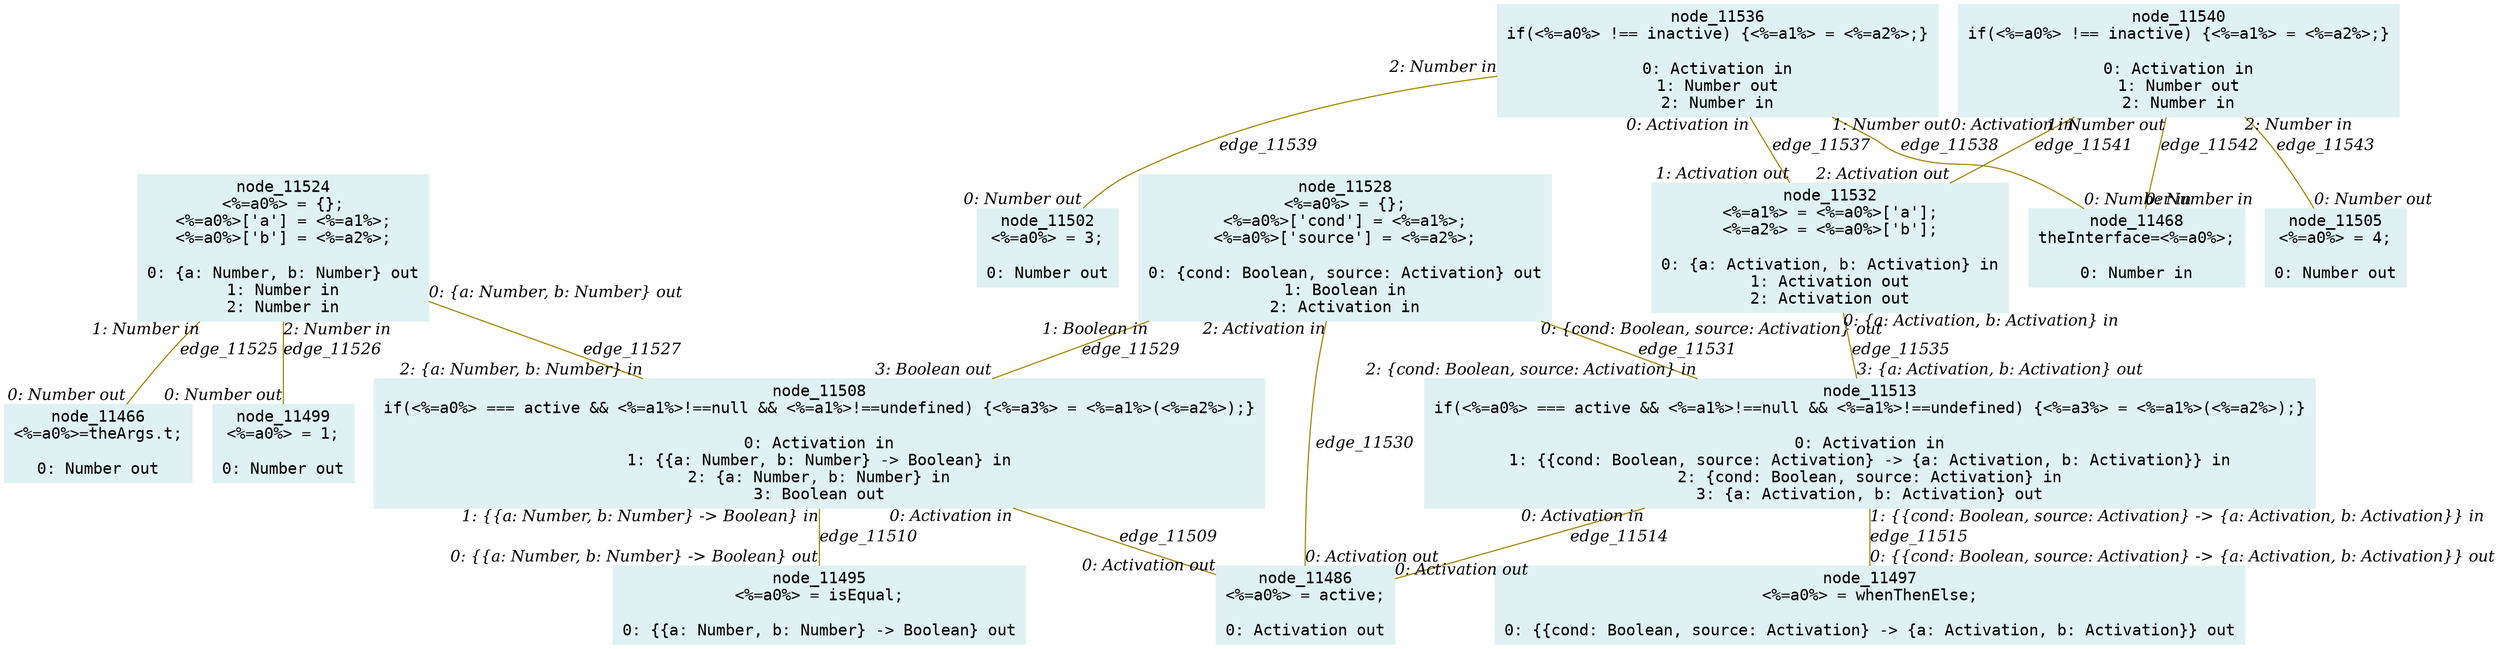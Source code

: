 digraph g{node_11466 [shape="box", style="filled", color="#dff1f2", fontname="Courier", label="node_11466
<%=a0%>=theArgs.t;

0: Number out" ]
node_11468 [shape="box", style="filled", color="#dff1f2", fontname="Courier", label="node_11468
theInterface=<%=a0%>;

0: Number in" ]
node_11486 [shape="box", style="filled", color="#dff1f2", fontname="Courier", label="node_11486
<%=a0%> = active;

0: Activation out" ]
node_11495 [shape="box", style="filled", color="#dff1f2", fontname="Courier", label="node_11495
<%=a0%> = isEqual;

0: {{a: Number, b: Number} -> Boolean} out" ]
node_11497 [shape="box", style="filled", color="#dff1f2", fontname="Courier", label="node_11497
<%=a0%> = whenThenElse;

0: {{cond: Boolean, source: Activation} -> {a: Activation, b: Activation}} out" ]
node_11499 [shape="box", style="filled", color="#dff1f2", fontname="Courier", label="node_11499
<%=a0%> = 1;

0: Number out" ]
node_11502 [shape="box", style="filled", color="#dff1f2", fontname="Courier", label="node_11502
<%=a0%> = 3;

0: Number out" ]
node_11505 [shape="box", style="filled", color="#dff1f2", fontname="Courier", label="node_11505
<%=a0%> = 4;

0: Number out" ]
node_11508 [shape="box", style="filled", color="#dff1f2", fontname="Courier", label="node_11508
if(<%=a0%> === active && <%=a1%>!==null && <%=a1%>!==undefined) {<%=a3%> = <%=a1%>(<%=a2%>);}

0: Activation in
1: {{a: Number, b: Number} -> Boolean} in
2: {a: Number, b: Number} in
3: Boolean out" ]
node_11513 [shape="box", style="filled", color="#dff1f2", fontname="Courier", label="node_11513
if(<%=a0%> === active && <%=a1%>!==null && <%=a1%>!==undefined) {<%=a3%> = <%=a1%>(<%=a2%>);}

0: Activation in
1: {{cond: Boolean, source: Activation} -> {a: Activation, b: Activation}} in
2: {cond: Boolean, source: Activation} in
3: {a: Activation, b: Activation} out" ]
node_11524 [shape="box", style="filled", color="#dff1f2", fontname="Courier", label="node_11524
<%=a0%> = {};
<%=a0%>['a'] = <%=a1%>;
<%=a0%>['b'] = <%=a2%>;

0: {a: Number, b: Number} out
1: Number in
2: Number in" ]
node_11528 [shape="box", style="filled", color="#dff1f2", fontname="Courier", label="node_11528
<%=a0%> = {};
<%=a0%>['cond'] = <%=a1%>;
<%=a0%>['source'] = <%=a2%>;

0: {cond: Boolean, source: Activation} out
1: Boolean in
2: Activation in" ]
node_11532 [shape="box", style="filled", color="#dff1f2", fontname="Courier", label="node_11532
<%=a1%> = <%=a0%>['a'];
<%=a2%> = <%=a0%>['b'];

0: {a: Activation, b: Activation} in
1: Activation out
2: Activation out" ]
node_11536 [shape="box", style="filled", color="#dff1f2", fontname="Courier", label="node_11536
if(<%=a0%> !== inactive) {<%=a1%> = <%=a2%>;}

0: Activation in
1: Number out
2: Number in" ]
node_11540 [shape="box", style="filled", color="#dff1f2", fontname="Courier", label="node_11540
if(<%=a0%> !== inactive) {<%=a1%> = <%=a2%>;}

0: Activation in
1: Number out
2: Number in" ]
node_11508 -> node_11486 [dir=none, arrowHead=none, fontname="Times-Italic", arrowsize=1, color="#9d8400", label="edge_11509",  headlabel="0: Activation out", taillabel="0: Activation in" ]
node_11508 -> node_11495 [dir=none, arrowHead=none, fontname="Times-Italic", arrowsize=1, color="#9d8400", label="edge_11510",  headlabel="0: {{a: Number, b: Number} -> Boolean} out", taillabel="1: {{a: Number, b: Number} -> Boolean} in" ]
node_11513 -> node_11486 [dir=none, arrowHead=none, fontname="Times-Italic", arrowsize=1, color="#9d8400", label="edge_11514",  headlabel="0: Activation out", taillabel="0: Activation in" ]
node_11513 -> node_11497 [dir=none, arrowHead=none, fontname="Times-Italic", arrowsize=1, color="#9d8400", label="edge_11515",  headlabel="0: {{cond: Boolean, source: Activation} -> {a: Activation, b: Activation}} out", taillabel="1: {{cond: Boolean, source: Activation} -> {a: Activation, b: Activation}} in" ]
node_11524 -> node_11466 [dir=none, arrowHead=none, fontname="Times-Italic", arrowsize=1, color="#9d8400", label="edge_11525",  headlabel="0: Number out", taillabel="1: Number in" ]
node_11524 -> node_11499 [dir=none, arrowHead=none, fontname="Times-Italic", arrowsize=1, color="#9d8400", label="edge_11526",  headlabel="0: Number out", taillabel="2: Number in" ]
node_11524 -> node_11508 [dir=none, arrowHead=none, fontname="Times-Italic", arrowsize=1, color="#9d8400", label="edge_11527",  headlabel="2: {a: Number, b: Number} in", taillabel="0: {a: Number, b: Number} out" ]
node_11528 -> node_11508 [dir=none, arrowHead=none, fontname="Times-Italic", arrowsize=1, color="#9d8400", label="edge_11529",  headlabel="3: Boolean out", taillabel="1: Boolean in" ]
node_11528 -> node_11486 [dir=none, arrowHead=none, fontname="Times-Italic", arrowsize=1, color="#9d8400", label="edge_11530",  headlabel="0: Activation out", taillabel="2: Activation in" ]
node_11528 -> node_11513 [dir=none, arrowHead=none, fontname="Times-Italic", arrowsize=1, color="#9d8400", label="edge_11531",  headlabel="2: {cond: Boolean, source: Activation} in", taillabel="0: {cond: Boolean, source: Activation} out" ]
node_11532 -> node_11513 [dir=none, arrowHead=none, fontname="Times-Italic", arrowsize=1, color="#9d8400", label="edge_11535",  headlabel="3: {a: Activation, b: Activation} out", taillabel="0: {a: Activation, b: Activation} in" ]
node_11536 -> node_11532 [dir=none, arrowHead=none, fontname="Times-Italic", arrowsize=1, color="#9d8400", label="edge_11537",  headlabel="1: Activation out", taillabel="0: Activation in" ]
node_11536 -> node_11468 [dir=none, arrowHead=none, fontname="Times-Italic", arrowsize=1, color="#9d8400", label="edge_11538",  headlabel="0: Number in", taillabel="1: Number out" ]
node_11536 -> node_11502 [dir=none, arrowHead=none, fontname="Times-Italic", arrowsize=1, color="#9d8400", label="edge_11539",  headlabel="0: Number out", taillabel="2: Number in" ]
node_11540 -> node_11532 [dir=none, arrowHead=none, fontname="Times-Italic", arrowsize=1, color="#9d8400", label="edge_11541",  headlabel="2: Activation out", taillabel="0: Activation in" ]
node_11540 -> node_11468 [dir=none, arrowHead=none, fontname="Times-Italic", arrowsize=1, color="#9d8400", label="edge_11542",  headlabel="0: Number in", taillabel="1: Number out" ]
node_11540 -> node_11505 [dir=none, arrowHead=none, fontname="Times-Italic", arrowsize=1, color="#9d8400", label="edge_11543",  headlabel="0: Number out", taillabel="2: Number in" ]
}